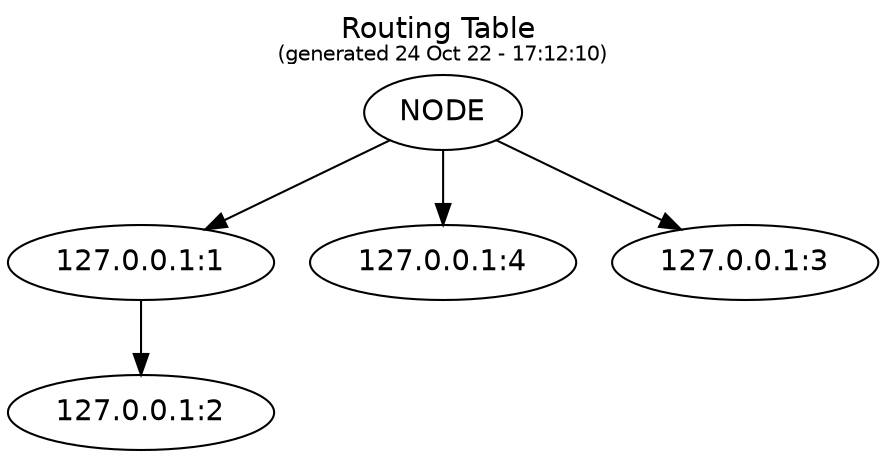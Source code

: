 digraph routing_table {
labelloc="t";label = <Routing Table <font point-size='10'><br/>(generated 24 Oct 22 - 17:12:10)</font>>;

graph [fontname = "helvetica"];
graph [fontname = "helvetica"];
node [fontname = "helvetica"];
edge [fontname = "helvetica"];

"NODE" -> "127.0.0.1:1";
"127.0.0.1:1" -> "127.0.0.1:2";
"NODE" -> "127.0.0.1:4";
"NODE" -> "127.0.0.1:3";
}
